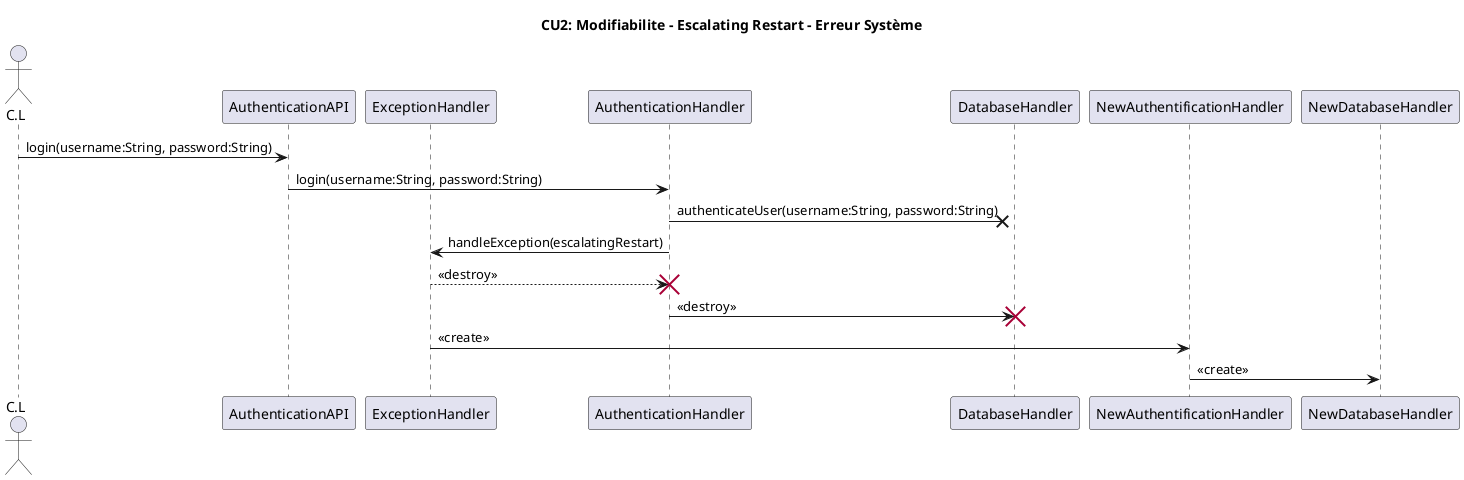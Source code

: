 @startuml
actor C.L as CL
participant AuthenticationAPI as AuthAPI
participant ExceptionHandler as Exc
participant AuthenticationHandler as Auth
participant DatabaseHandler as DB
participant NewAuthentificationHandler as NewAuth
participant NewDatabaseHandler as NewDB



title CU2: Modifiabilite - Escalating Restart - Erreur Système

CL -> AuthAPI: login(username:String, password:String)
AuthAPI ->Auth : login(username:String, password:String)
Auth ->x DB: authenticateUser(username:String, password:String)
Auth -> Exc: handleException(escalatingRestart)
Exc --> Auth: «destroy»
destroy Auth
Auth -> DB: «destroy»
destroy DB
Exc -> NewAuth : «create» 
NewAuth -> NewDB : «create» 

@enduml